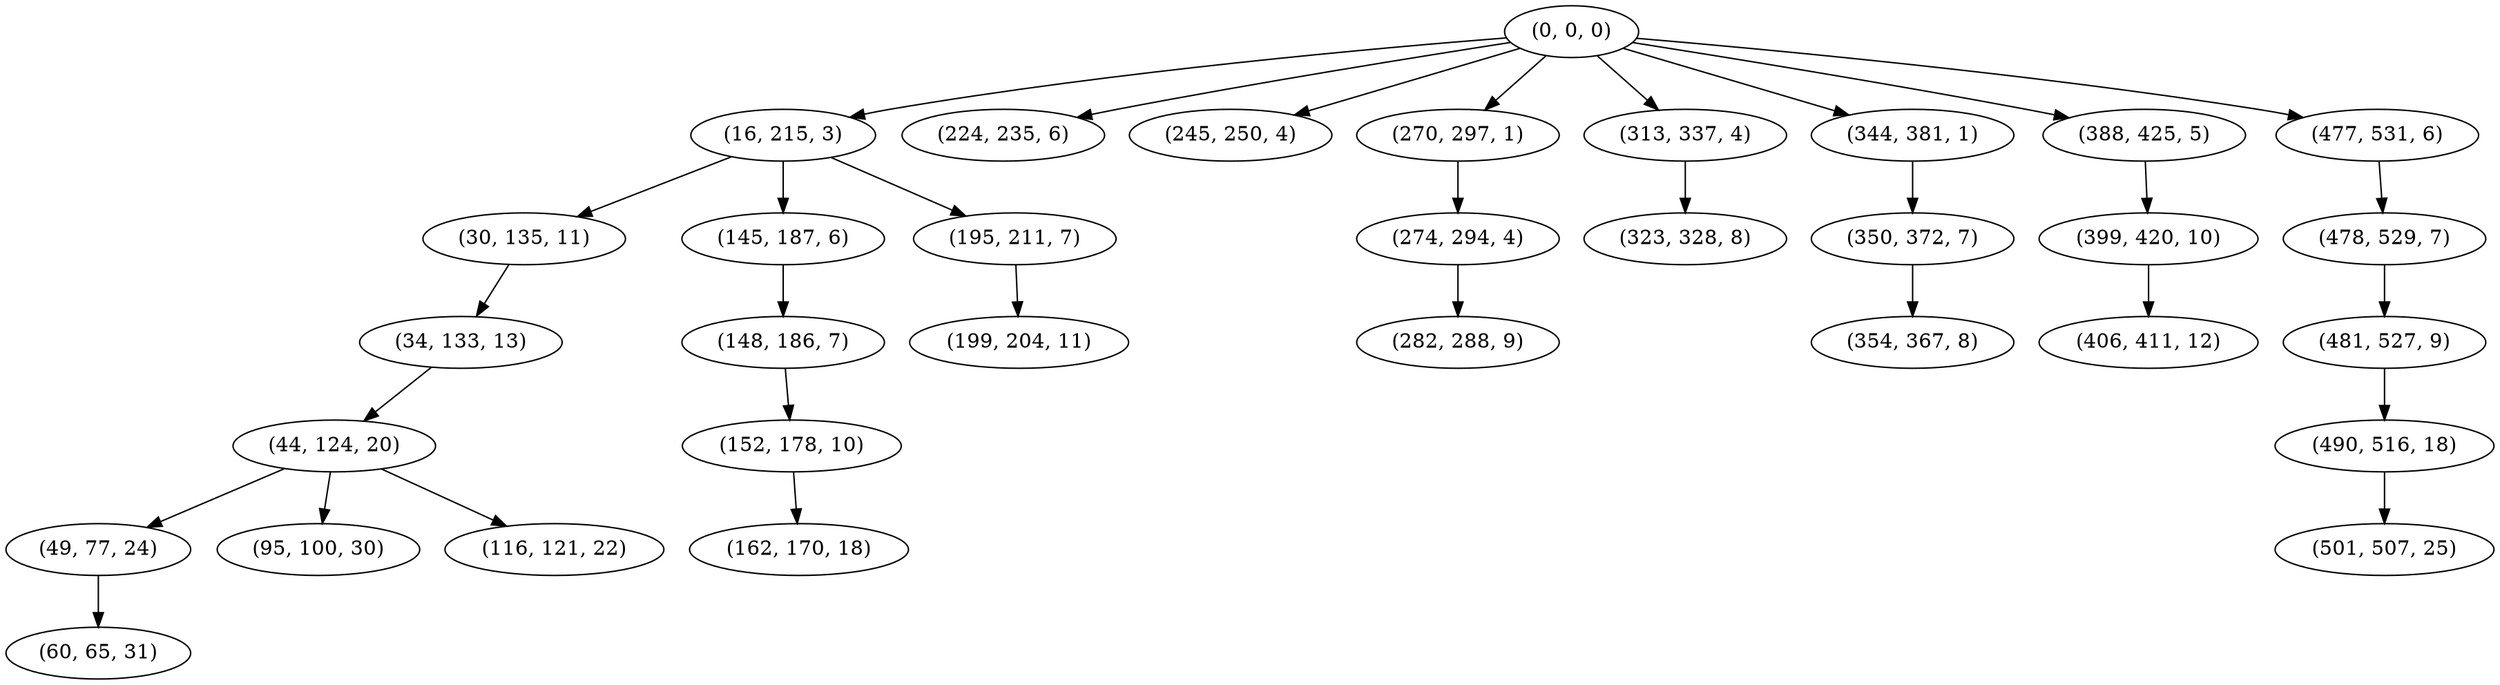 digraph tree {
    "(0, 0, 0)";
    "(16, 215, 3)";
    "(30, 135, 11)";
    "(34, 133, 13)";
    "(44, 124, 20)";
    "(49, 77, 24)";
    "(60, 65, 31)";
    "(95, 100, 30)";
    "(116, 121, 22)";
    "(145, 187, 6)";
    "(148, 186, 7)";
    "(152, 178, 10)";
    "(162, 170, 18)";
    "(195, 211, 7)";
    "(199, 204, 11)";
    "(224, 235, 6)";
    "(245, 250, 4)";
    "(270, 297, 1)";
    "(274, 294, 4)";
    "(282, 288, 9)";
    "(313, 337, 4)";
    "(323, 328, 8)";
    "(344, 381, 1)";
    "(350, 372, 7)";
    "(354, 367, 8)";
    "(388, 425, 5)";
    "(399, 420, 10)";
    "(406, 411, 12)";
    "(477, 531, 6)";
    "(478, 529, 7)";
    "(481, 527, 9)";
    "(490, 516, 18)";
    "(501, 507, 25)";
    "(0, 0, 0)" -> "(16, 215, 3)";
    "(0, 0, 0)" -> "(224, 235, 6)";
    "(0, 0, 0)" -> "(245, 250, 4)";
    "(0, 0, 0)" -> "(270, 297, 1)";
    "(0, 0, 0)" -> "(313, 337, 4)";
    "(0, 0, 0)" -> "(344, 381, 1)";
    "(0, 0, 0)" -> "(388, 425, 5)";
    "(0, 0, 0)" -> "(477, 531, 6)";
    "(16, 215, 3)" -> "(30, 135, 11)";
    "(16, 215, 3)" -> "(145, 187, 6)";
    "(16, 215, 3)" -> "(195, 211, 7)";
    "(30, 135, 11)" -> "(34, 133, 13)";
    "(34, 133, 13)" -> "(44, 124, 20)";
    "(44, 124, 20)" -> "(49, 77, 24)";
    "(44, 124, 20)" -> "(95, 100, 30)";
    "(44, 124, 20)" -> "(116, 121, 22)";
    "(49, 77, 24)" -> "(60, 65, 31)";
    "(145, 187, 6)" -> "(148, 186, 7)";
    "(148, 186, 7)" -> "(152, 178, 10)";
    "(152, 178, 10)" -> "(162, 170, 18)";
    "(195, 211, 7)" -> "(199, 204, 11)";
    "(270, 297, 1)" -> "(274, 294, 4)";
    "(274, 294, 4)" -> "(282, 288, 9)";
    "(313, 337, 4)" -> "(323, 328, 8)";
    "(344, 381, 1)" -> "(350, 372, 7)";
    "(350, 372, 7)" -> "(354, 367, 8)";
    "(388, 425, 5)" -> "(399, 420, 10)";
    "(399, 420, 10)" -> "(406, 411, 12)";
    "(477, 531, 6)" -> "(478, 529, 7)";
    "(478, 529, 7)" -> "(481, 527, 9)";
    "(481, 527, 9)" -> "(490, 516, 18)";
    "(490, 516, 18)" -> "(501, 507, 25)";
}
